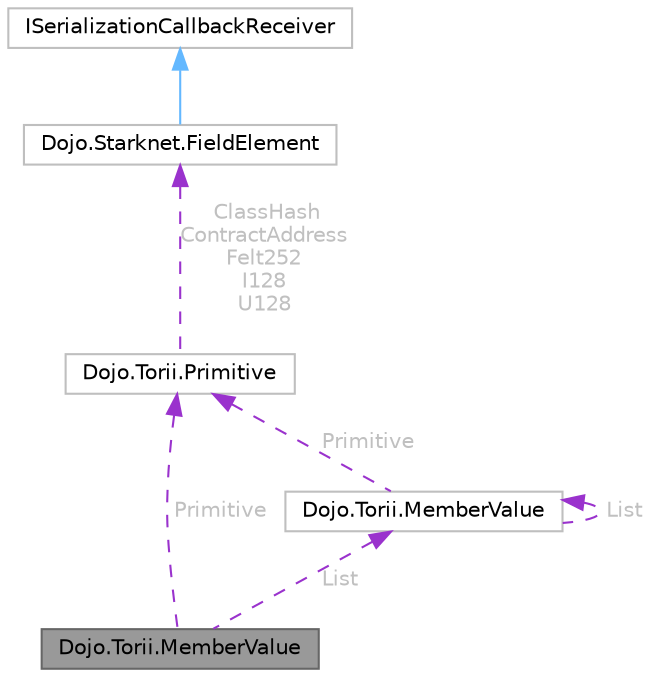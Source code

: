 digraph "Dojo.Torii.MemberValue"
{
 // LATEX_PDF_SIZE
  bgcolor="transparent";
  edge [fontname=Helvetica,fontsize=10,labelfontname=Helvetica,labelfontsize=10];
  node [fontname=Helvetica,fontsize=10,shape=box,height=0.2,width=0.4];
  Node1 [id="Node000001",label="Dojo.Torii.MemberValue",height=0.2,width=0.4,color="gray40", fillcolor="grey60", style="filled", fontcolor="black",tooltip=" "];
  Node2 -> Node1 [id="edge1_Node000001_Node000002",dir="back",color="darkorchid3",style="dashed",tooltip=" ",label=" Primitive",fontcolor="grey" ];
  Node2 [id="Node000002",label="Dojo.Torii.Primitive",height=0.2,width=0.4,color="grey75", fillcolor="white", style="filled",URL="$struct_dojo_1_1_torii_1_1_primitive.html",tooltip=" "];
  Node3 -> Node2 [id="edge2_Node000002_Node000003",dir="back",color="darkorchid3",style="dashed",tooltip=" ",label=" ClassHash\nContractAddress\nFelt252\nI128\nU128",fontcolor="grey" ];
  Node3 [id="Node000003",label="Dojo.Starknet.FieldElement",height=0.2,width=0.4,color="grey75", fillcolor="white", style="filled",URL="$class_dojo_1_1_starknet_1_1_field_element.html",tooltip=" "];
  Node4 -> Node3 [id="edge3_Node000003_Node000004",dir="back",color="steelblue1",style="solid",tooltip=" "];
  Node4 [id="Node000004",label="ISerializationCallbackReceiver",height=0.2,width=0.4,color="grey75", fillcolor="white", style="filled",tooltip=" "];
  Node5 -> Node1 [id="edge4_Node000001_Node000005",dir="back",color="darkorchid3",style="dashed",tooltip=" ",label=" List",fontcolor="grey" ];
  Node5 [id="Node000005",label="Dojo.Torii.MemberValue",height=0.2,width=0.4,color="grey75", fillcolor="white", style="filled",URL="$struct_dojo_1_1_torii_1_1_member_value.html",tooltip=" "];
  Node2 -> Node5 [id="edge5_Node000005_Node000002",dir="back",color="darkorchid3",style="dashed",tooltip=" ",label=" Primitive",fontcolor="grey" ];
  Node5 -> Node5 [id="edge6_Node000005_Node000005",dir="back",color="darkorchid3",style="dashed",tooltip=" ",label=" List",fontcolor="grey" ];
}
